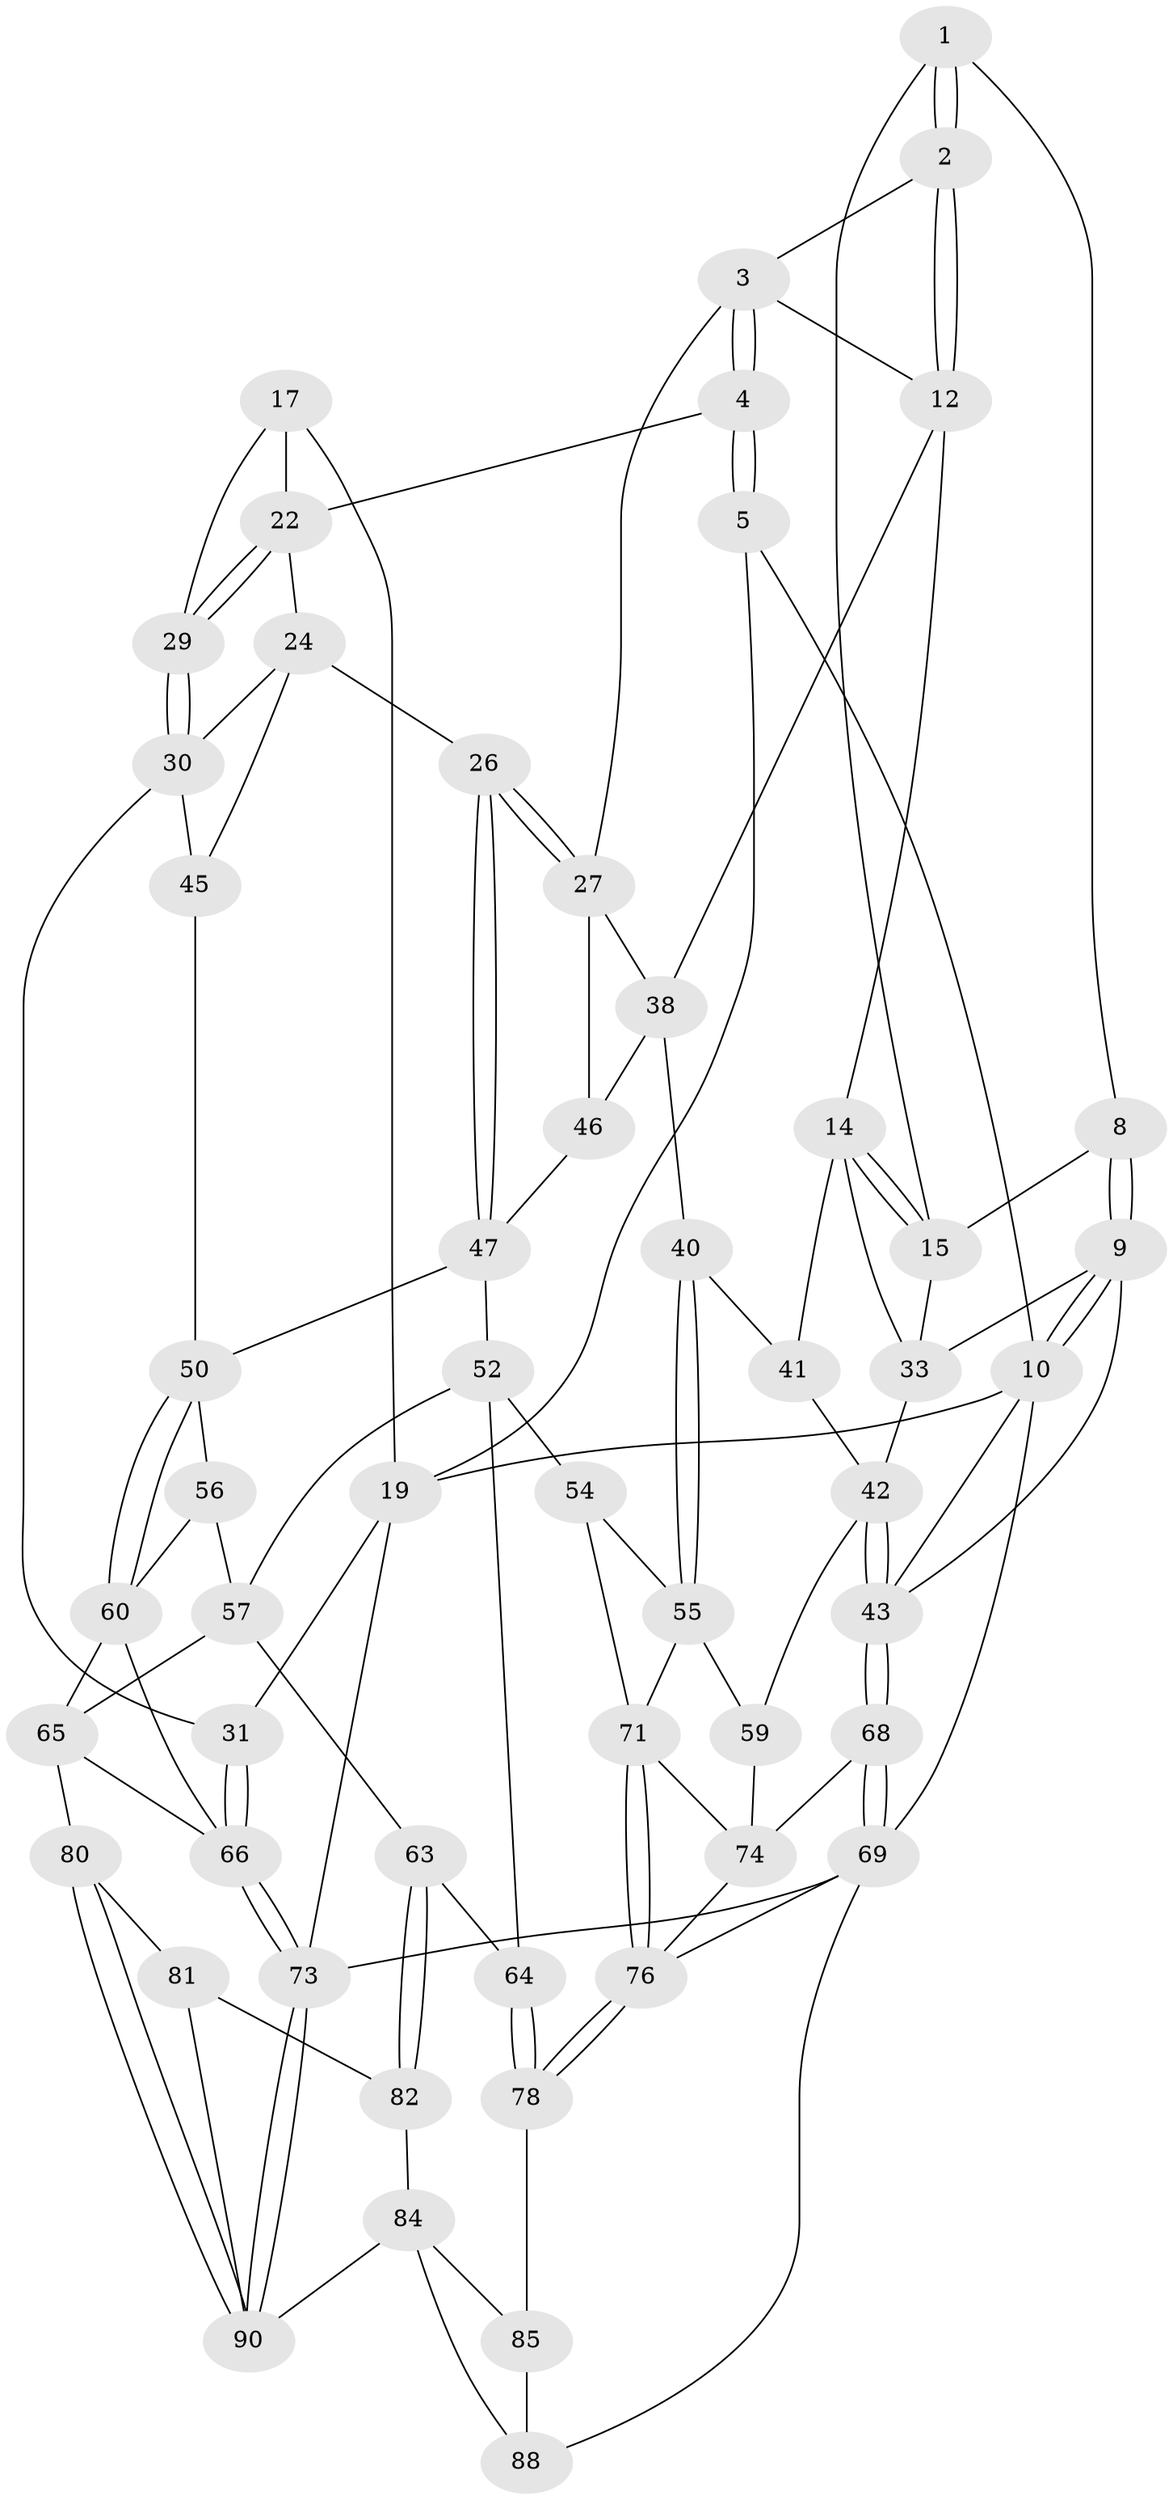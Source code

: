 // Generated by graph-tools (version 1.1) at 2025/52/02/27/25 19:52:42]
// undirected, 55 vertices, 123 edges
graph export_dot {
graph [start="1"]
  node [color=gray90,style=filled];
  1 [pos="+0.12832313823077987+0",super="+7"];
  2 [pos="+0.29910860328592437+0.09468107445494274"];
  3 [pos="+0.5825658063368155+0",super="+28"];
  4 [pos="+0.5829933964006078+0",super="+21"];
  5 [pos="+0.5829718155269107+0",super="+6"];
  8 [pos="+0.03440207226671021+0.13768869315989266"];
  9 [pos="+0+0.14799507476915838",super="+34"];
  10 [pos="+0+0.147372387851226",super="+11"];
  12 [pos="+0.27892850880328973+0.17475821512170212",super="+13"];
  14 [pos="+0.2477897650679033+0.21320983928254442",super="+35"];
  15 [pos="+0.1607275135811857+0.09557782580524236",super="+16"];
  17 [pos="+0.9622767006286+0.06886038328275192",super="+18"];
  19 [pos="+1+0",super="+20"];
  22 [pos="+0.8856261998371225+0.1376671101035027",super="+23"];
  24 [pos="+0.7461437405971996+0.2156340571342709",super="+25"];
  26 [pos="+0.6541456861231499+0.2087100247575536"];
  27 [pos="+0.6120798863769805+0.17128524905712622",super="+37"];
  29 [pos="+0.9367430441843098+0.20720142701502745"];
  30 [pos="+0.9364268915651072+0.24575305072939557",super="+32"];
  31 [pos="+1+0.4275275480732195"];
  33 [pos="+0.10984269910079326+0.2437409215614138",super="+36"];
  38 [pos="+0.3897084328544939+0.26337832557301666",super="+39"];
  40 [pos="+0.24992981054200464+0.47345375676788065"];
  41 [pos="+0.21984158192004075+0.4534565014504006"];
  42 [pos="+0+0.5226510719521819",super="+49"];
  43 [pos="+0+0.5304828675794824",super="+44"];
  45 [pos="+0.9470255009041944+0.4558474071873047"];
  46 [pos="+0.48396137324001065+0.431334698496318"];
  47 [pos="+0.673110091126277+0.4210859862365894",super="+48"];
  50 [pos="+0.904504454890345+0.48535512498554145",super="+51"];
  52 [pos="+0.5063319813214507+0.5086916418770857",super="+53"];
  54 [pos="+0.3580093936186751+0.5859232170741949"];
  55 [pos="+0.26234198407956844+0.5028542296488869",super="+58"];
  56 [pos="+0.7280167137495919+0.5257211475092578"];
  57 [pos="+0.6351748244732971+0.5834551463705598",super="+62"];
  59 [pos="+0.044013682983447884+0.6097761731828027"];
  60 [pos="+0.8830950947614551+0.6119406476944766",super="+61"];
  63 [pos="+0.47177896353130244+0.7407281578383199"];
  64 [pos="+0.4381382245180611+0.712977167905959"];
  65 [pos="+0.7391737352710288+0.7133320624535924",super="+79"];
  66 [pos="+1+1",super="+67"];
  68 [pos="+0+0.8741658746850003"];
  69 [pos="+0+1",super="+70"];
  71 [pos="+0.20947606464958654+0.6984475737445741",super="+72"];
  73 [pos="+1+1"];
  74 [pos="+0.11101694893765789+0.7176630378450363",super="+75"];
  76 [pos="+0.24618934040193238+0.7952399447028108",super="+77"];
  78 [pos="+0.24673480219550267+0.7956771881664086",super="+86"];
  80 [pos="+0.6362293031780744+0.8674334946666366"];
  81 [pos="+0.5993161638422052+0.8550228048412596",super="+89"];
  82 [pos="+0.49368978380195794+0.7943426195344062",super="+83"];
  84 [pos="+0.3790046674273592+0.9345071529338089",super="+92"];
  85 [pos="+0.35327310267773104+0.9290301493646664",super="+87"];
  88 [pos="+0+1"];
  90 [pos="+0.5732335111653221+1",super="+91"];
  1 -- 2;
  1 -- 2;
  1 -- 8;
  1 -- 15;
  2 -- 3;
  2 -- 12;
  2 -- 12;
  3 -- 4;
  3 -- 4;
  3 -- 27;
  3 -- 12;
  4 -- 5;
  4 -- 5;
  4 -- 22;
  5 -- 10;
  5 -- 19;
  8 -- 9;
  8 -- 9;
  8 -- 15;
  9 -- 10;
  9 -- 10;
  9 -- 43;
  9 -- 33;
  10 -- 69;
  10 -- 43;
  10 -- 19;
  12 -- 38;
  12 -- 14;
  14 -- 15;
  14 -- 15;
  14 -- 33;
  14 -- 41;
  15 -- 33;
  17 -- 22;
  17 -- 19;
  17 -- 29;
  19 -- 31;
  19 -- 73;
  22 -- 29;
  22 -- 29;
  22 -- 24;
  24 -- 30;
  24 -- 26;
  24 -- 45;
  26 -- 27;
  26 -- 27;
  26 -- 47;
  26 -- 47;
  27 -- 38;
  27 -- 46;
  29 -- 30;
  29 -- 30;
  30 -- 45;
  30 -- 31;
  31 -- 66;
  31 -- 66;
  33 -- 42;
  38 -- 40;
  38 -- 46;
  40 -- 41;
  40 -- 55;
  40 -- 55;
  41 -- 42;
  42 -- 43;
  42 -- 43;
  42 -- 59;
  43 -- 68;
  43 -- 68;
  45 -- 50;
  46 -- 47;
  47 -- 52;
  47 -- 50;
  50 -- 60;
  50 -- 60;
  50 -- 56;
  52 -- 57;
  52 -- 64;
  52 -- 54;
  54 -- 55;
  54 -- 71;
  55 -- 59;
  55 -- 71;
  56 -- 57;
  56 -- 60;
  57 -- 65;
  57 -- 63;
  59 -- 74;
  60 -- 66;
  60 -- 65;
  63 -- 64;
  63 -- 82;
  63 -- 82;
  64 -- 78;
  64 -- 78;
  65 -- 80;
  65 -- 66;
  66 -- 73;
  66 -- 73;
  68 -- 69;
  68 -- 69;
  68 -- 74;
  69 -- 88;
  69 -- 73;
  69 -- 76;
  71 -- 76;
  71 -- 76;
  71 -- 74;
  73 -- 90;
  73 -- 90;
  74 -- 76;
  76 -- 78;
  76 -- 78;
  78 -- 85 [weight=2];
  80 -- 81;
  80 -- 90;
  80 -- 90;
  81 -- 82 [weight=2];
  81 -- 90;
  82 -- 84;
  84 -- 85;
  84 -- 88;
  84 -- 90;
  85 -- 88;
}
